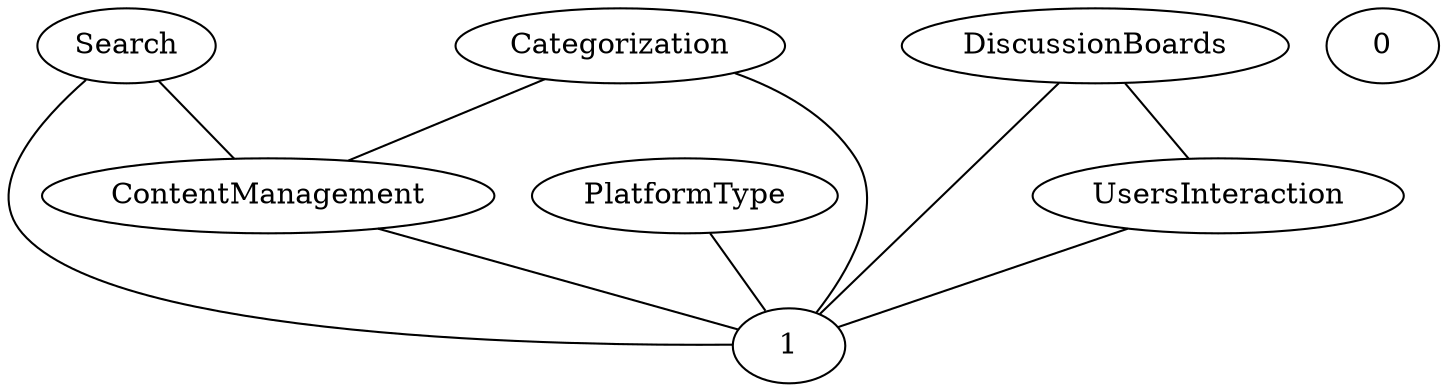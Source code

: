 graph G {
  ContentManagement;
  Search;
  PlatformType;
  0;
  1;
  Categorization;
  UsersInteraction;
  DiscussionBoards;
  DiscussionBoards -- UsersInteraction;
  Categorization -- ContentManagement;
  Search -- ContentManagement;
  ContentManagement -- 1;
  Search -- 1;
  PlatformType -- 1;
  Categorization -- 1;
  UsersInteraction -- 1;
  DiscussionBoards -- 1;
}
